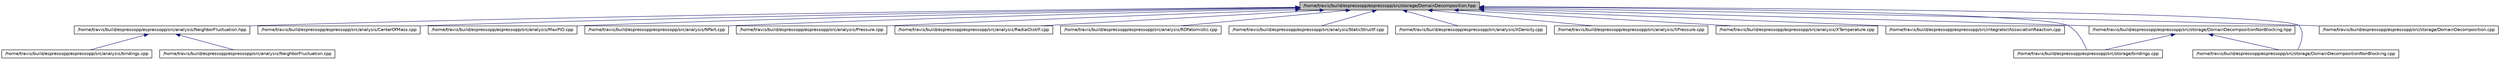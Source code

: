 digraph G
{
  edge [fontname="Helvetica",fontsize="10",labelfontname="Helvetica",labelfontsize="10"];
  node [fontname="Helvetica",fontsize="10",shape=record];
  Node1 [label="/home/travis/build/espressopp/espressopp/src/storage/DomainDecomposition.hpp",height=0.2,width=0.4,color="black", fillcolor="grey75", style="filled" fontcolor="black"];
  Node1 -> Node2 [dir="back",color="midnightblue",fontsize="10",style="solid",fontname="Helvetica"];
  Node2 [label="/home/travis/build/espressopp/espressopp/src/analysis/NeighborFluctuation.hpp",height=0.2,width=0.4,color="black", fillcolor="white", style="filled",URL="$NeighborFluctuation_8hpp.html"];
  Node2 -> Node3 [dir="back",color="midnightblue",fontsize="10",style="solid",fontname="Helvetica"];
  Node3 [label="/home/travis/build/espressopp/espressopp/src/analysis/bindings.cpp",height=0.2,width=0.4,color="black", fillcolor="white", style="filled",URL="$analysis_2bindings_8cpp.html"];
  Node2 -> Node4 [dir="back",color="midnightblue",fontsize="10",style="solid",fontname="Helvetica"];
  Node4 [label="/home/travis/build/espressopp/espressopp/src/analysis/NeighborFluctuation.cpp",height=0.2,width=0.4,color="black", fillcolor="white", style="filled",URL="$NeighborFluctuation_8cpp.html"];
  Node1 -> Node5 [dir="back",color="midnightblue",fontsize="10",style="solid",fontname="Helvetica"];
  Node5 [label="/home/travis/build/espressopp/espressopp/src/analysis/CenterOfMass.cpp",height=0.2,width=0.4,color="black", fillcolor="white", style="filled",URL="$CenterOfMass_8cpp.html"];
  Node1 -> Node6 [dir="back",color="midnightblue",fontsize="10",style="solid",fontname="Helvetica"];
  Node6 [label="/home/travis/build/espressopp/espressopp/src/analysis/MaxPID.cpp",height=0.2,width=0.4,color="black", fillcolor="white", style="filled",URL="$MaxPID_8cpp.html"];
  Node1 -> Node7 [dir="back",color="midnightblue",fontsize="10",style="solid",fontname="Helvetica"];
  Node7 [label="/home/travis/build/espressopp/espressopp/src/analysis/NPart.cpp",height=0.2,width=0.4,color="black", fillcolor="white", style="filled",URL="$NPart_8cpp.html"];
  Node1 -> Node8 [dir="back",color="midnightblue",fontsize="10",style="solid",fontname="Helvetica"];
  Node8 [label="/home/travis/build/espressopp/espressopp/src/analysis/Pressure.cpp",height=0.2,width=0.4,color="black", fillcolor="white", style="filled",URL="$Pressure_8cpp.html"];
  Node1 -> Node9 [dir="back",color="midnightblue",fontsize="10",style="solid",fontname="Helvetica"];
  Node9 [label="/home/travis/build/espressopp/espressopp/src/analysis/RadialDistrF.cpp",height=0.2,width=0.4,color="black", fillcolor="white", style="filled",URL="$RadialDistrF_8cpp.html"];
  Node1 -> Node10 [dir="back",color="midnightblue",fontsize="10",style="solid",fontname="Helvetica"];
  Node10 [label="/home/travis/build/espressopp/espressopp/src/analysis/RDFatomistic.cpp",height=0.2,width=0.4,color="black", fillcolor="white", style="filled",URL="$RDFatomistic_8cpp.html"];
  Node1 -> Node11 [dir="back",color="midnightblue",fontsize="10",style="solid",fontname="Helvetica"];
  Node11 [label="/home/travis/build/espressopp/espressopp/src/analysis/StaticStructF.cpp",height=0.2,width=0.4,color="black", fillcolor="white", style="filled",URL="$StaticStructF_8cpp.html"];
  Node1 -> Node12 [dir="back",color="midnightblue",fontsize="10",style="solid",fontname="Helvetica"];
  Node12 [label="/home/travis/build/espressopp/espressopp/src/analysis/XDensity.cpp",height=0.2,width=0.4,color="black", fillcolor="white", style="filled",URL="$XDensity_8cpp.html"];
  Node1 -> Node13 [dir="back",color="midnightblue",fontsize="10",style="solid",fontname="Helvetica"];
  Node13 [label="/home/travis/build/espressopp/espressopp/src/analysis/XPressure.cpp",height=0.2,width=0.4,color="black", fillcolor="white", style="filled",URL="$XPressure_8cpp.html"];
  Node1 -> Node14 [dir="back",color="midnightblue",fontsize="10",style="solid",fontname="Helvetica"];
  Node14 [label="/home/travis/build/espressopp/espressopp/src/analysis/XTemperature.cpp",height=0.2,width=0.4,color="black", fillcolor="white", style="filled",URL="$XTemperature_8cpp.html"];
  Node1 -> Node15 [dir="back",color="midnightblue",fontsize="10",style="solid",fontname="Helvetica"];
  Node15 [label="/home/travis/build/espressopp/espressopp/src/integrator/AssociationReaction.cpp",height=0.2,width=0.4,color="black", fillcolor="white", style="filled",URL="$AssociationReaction_8cpp.html"];
  Node1 -> Node16 [dir="back",color="midnightblue",fontsize="10",style="solid",fontname="Helvetica"];
  Node16 [label="/home/travis/build/espressopp/espressopp/src/storage/DomainDecompositionNonBlocking.hpp",height=0.2,width=0.4,color="black", fillcolor="white", style="filled",URL="$DomainDecompositionNonBlocking_8hpp.html"];
  Node16 -> Node17 [dir="back",color="midnightblue",fontsize="10",style="solid",fontname="Helvetica"];
  Node17 [label="/home/travis/build/espressopp/espressopp/src/storage/bindings.cpp",height=0.2,width=0.4,color="black", fillcolor="white", style="filled",URL="$storage_2bindings_8cpp.html"];
  Node16 -> Node18 [dir="back",color="midnightblue",fontsize="10",style="solid",fontname="Helvetica"];
  Node18 [label="/home/travis/build/espressopp/espressopp/src/storage/DomainDecompositionNonBlocking.cpp",height=0.2,width=0.4,color="black", fillcolor="white", style="filled",URL="$DomainDecompositionNonBlocking_8cpp.html"];
  Node1 -> Node17 [dir="back",color="midnightblue",fontsize="10",style="solid",fontname="Helvetica"];
  Node1 -> Node19 [dir="back",color="midnightblue",fontsize="10",style="solid",fontname="Helvetica"];
  Node19 [label="/home/travis/build/espressopp/espressopp/src/storage/DomainDecomposition.cpp",height=0.2,width=0.4,color="black", fillcolor="white", style="filled",URL="$DomainDecomposition_8cpp.html"];
  Node1 -> Node18 [dir="back",color="midnightblue",fontsize="10",style="solid",fontname="Helvetica"];
}
